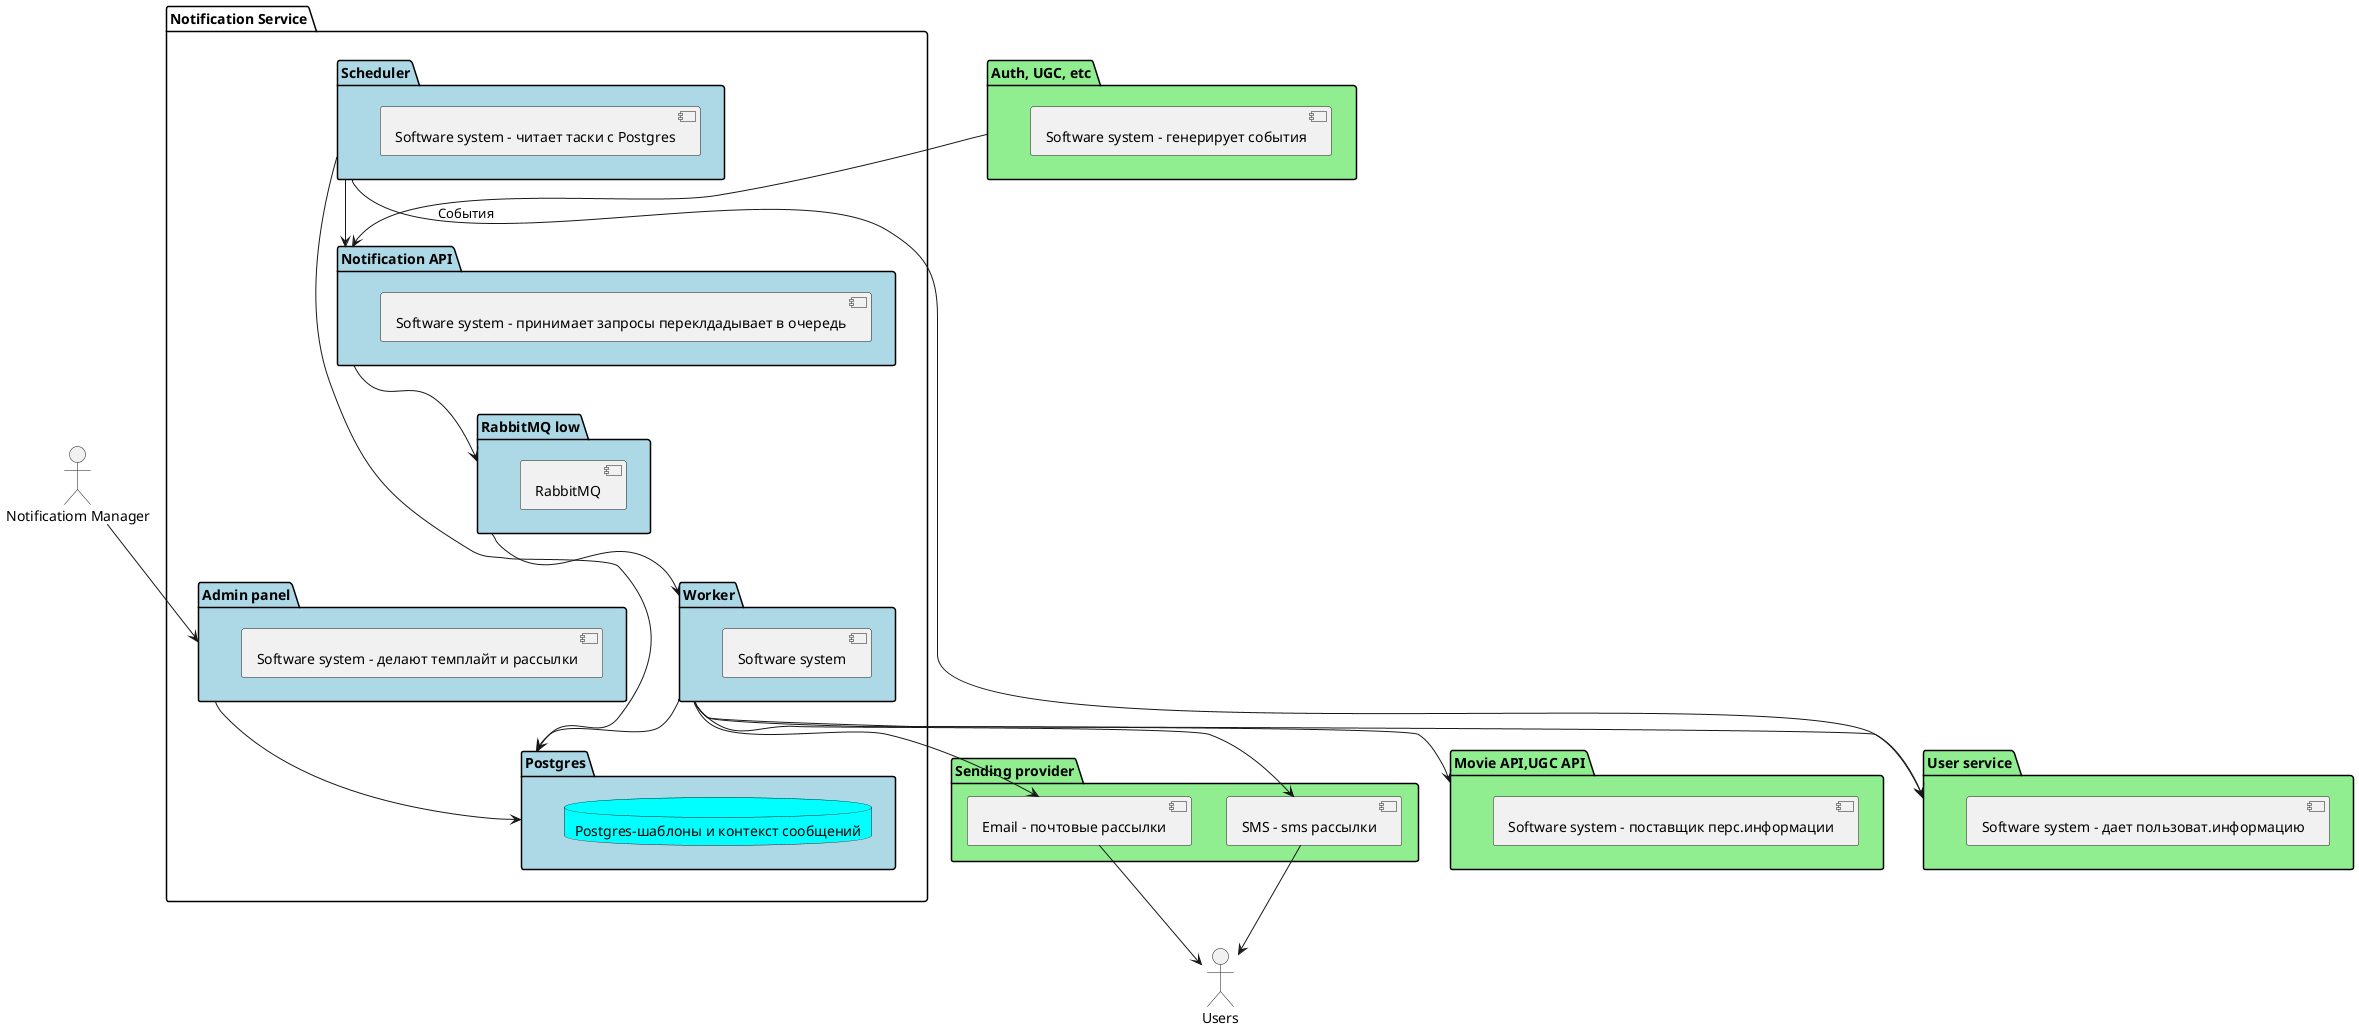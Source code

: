 @startuml
"Notificatiom Manager"
"Users"
package "Notification Service" {
package "Admin panel" #lightblue{
[Software system - делают темплайт и рассылки]
}
package "Postgres" #lightblue{
database "Postgres-шаблоны и контекст сообщений"
}
package "Worker" #lightblue{
[Software system]
}
package "Scheduler" #lightblue{
[Software system - читает таски с Postgres]
}
package "Notification API" #lightblue{
[Software system - принимает запросы переклдадывает в очередь]
}
package "RabbitMQ low" #lightblue{
[RabbitMQ]
}
}
package "Movie API,UGC API" #lightgreen{
[Software system - поставщик перс.информации]
}
package "Sending provider" #lightgreen{
[SMS - sms рассылки]
[Email - почтовые рассылки]
}
package "User service" #lightgreen{
[Software system - дает пользоват.информацию]
}
package "Auth, UGC, etc" #lightgreen{
[Software system - генерирует события]
}
'------------Связи ---------------
[Notificatiom Manager] --> [Admin panel]
[Admin panel] --> [Postgres]
[Worker] --> [Postgres]
[Worker] --> [Movie API,UGC API]
[Worker] --> [User service]
[Worker] --> [Email - почтовые рассылки]
[Worker] --> [SMS - sms рассылки]
[Scheduler] --> [Postgres]
[Scheduler] --> [Notification API]
[Auth, UGC, etc] --> [Notification API] : События
[Scheduler] --> [User service]
[Notification API] --> [RabbitMQ low]
[RabbitMQ low] --> [Worker]
[SMS - sms рассылки] --> [Users]
[Email - почтовые рассылки] --> [Users]
skinparam DatabaseBackgroundColor Aqua
@enduml